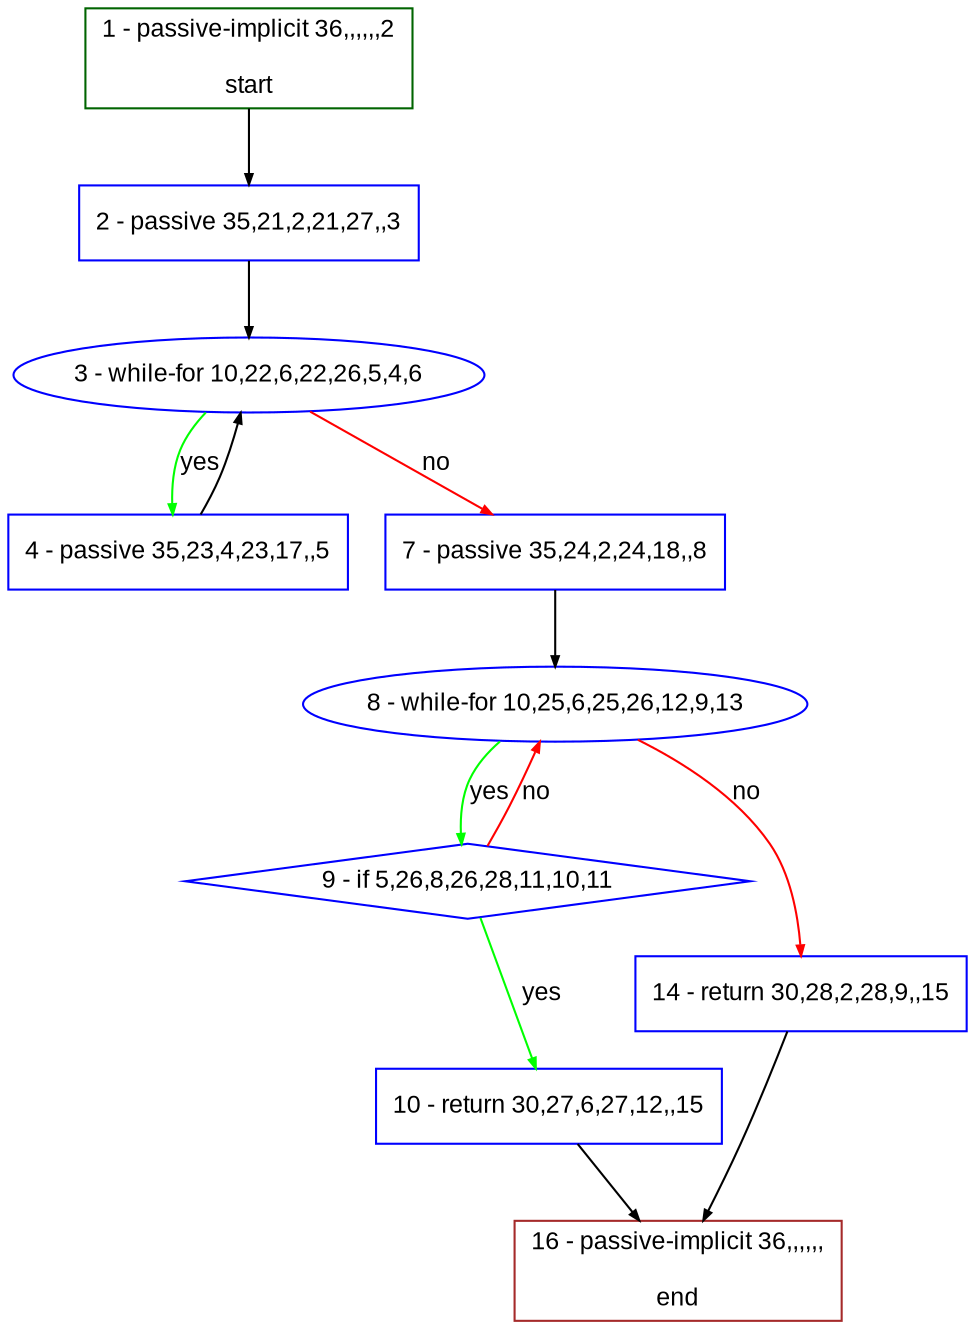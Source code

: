 digraph "" {
  graph [bgcolor="white", fillcolor="#FFFFCC", pack="true", packmode="clust", fontname="Arial", label="", fontsize="12", compound="true", style="rounded,filled"];
  node [node_initialized="no", fillcolor="white", fontname="Arial", label="", color="grey", fontsize="12", fixedsize="false", compound="true", shape="rectangle", style="filled"];
  edge [arrowtail="none", lhead="", fontcolor="black", fontname="Arial", label="", color="black", fontsize="12", arrowhead="normal", arrowsize="0.5", compound="true", ltail="", dir="forward"];
  __N1 [fillcolor="#ffffff", label="2 - passive 35,21,2,21,27,,3", color="#0000ff", shape="box", style="filled"];
  __N2 [fillcolor="#ffffff", label="1 - passive-implicit 36,,,,,,2\n\nstart", color="#006400", shape="box", style="filled"];
  __N3 [fillcolor="#ffffff", label="3 - while-for 10,22,6,22,26,5,4,6", color="#0000ff", shape="oval", style="filled"];
  __N4 [fillcolor="#ffffff", label="4 - passive 35,23,4,23,17,,5", color="#0000ff", shape="box", style="filled"];
  __N5 [fillcolor="#ffffff", label="7 - passive 35,24,2,24,18,,8", color="#0000ff", shape="box", style="filled"];
  __N6 [fillcolor="#ffffff", label="8 - while-for 10,25,6,25,26,12,9,13", color="#0000ff", shape="oval", style="filled"];
  __N7 [fillcolor="#ffffff", label="9 - if 5,26,8,26,28,11,10,11", color="#0000ff", shape="diamond", style="filled"];
  __N8 [fillcolor="#ffffff", label="14 - return 30,28,2,28,9,,15", color="#0000ff", shape="box", style="filled"];
  __N9 [fillcolor="#ffffff", label="10 - return 30,27,6,27,12,,15", color="#0000ff", shape="box", style="filled"];
  __N10 [fillcolor="#ffffff", label="16 - passive-implicit 36,,,,,,\n\nend", color="#a52a2a", shape="box", style="filled"];
  __N2 -> __N1 [arrowtail="none", color="#000000", label="", arrowhead="normal", dir="forward"];
  __N1 -> __N3 [arrowtail="none", color="#000000", label="", arrowhead="normal", dir="forward"];
  __N3 -> __N4 [arrowtail="none", color="#00ff00", label="yes", arrowhead="normal", dir="forward"];
  __N4 -> __N3 [arrowtail="none", color="#000000", label="", arrowhead="normal", dir="forward"];
  __N3 -> __N5 [arrowtail="none", color="#ff0000", label="no", arrowhead="normal", dir="forward"];
  __N5 -> __N6 [arrowtail="none", color="#000000", label="", arrowhead="normal", dir="forward"];
  __N6 -> __N7 [arrowtail="none", color="#00ff00", label="yes", arrowhead="normal", dir="forward"];
  __N7 -> __N6 [arrowtail="none", color="#ff0000", label="no", arrowhead="normal", dir="forward"];
  __N6 -> __N8 [arrowtail="none", color="#ff0000", label="no", arrowhead="normal", dir="forward"];
  __N7 -> __N9 [arrowtail="none", color="#00ff00", label="yes", arrowhead="normal", dir="forward"];
  __N9 -> __N10 [arrowtail="none", color="#000000", label="", arrowhead="normal", dir="forward"];
  __N8 -> __N10 [arrowtail="none", color="#000000", label="", arrowhead="normal", dir="forward"];
}
